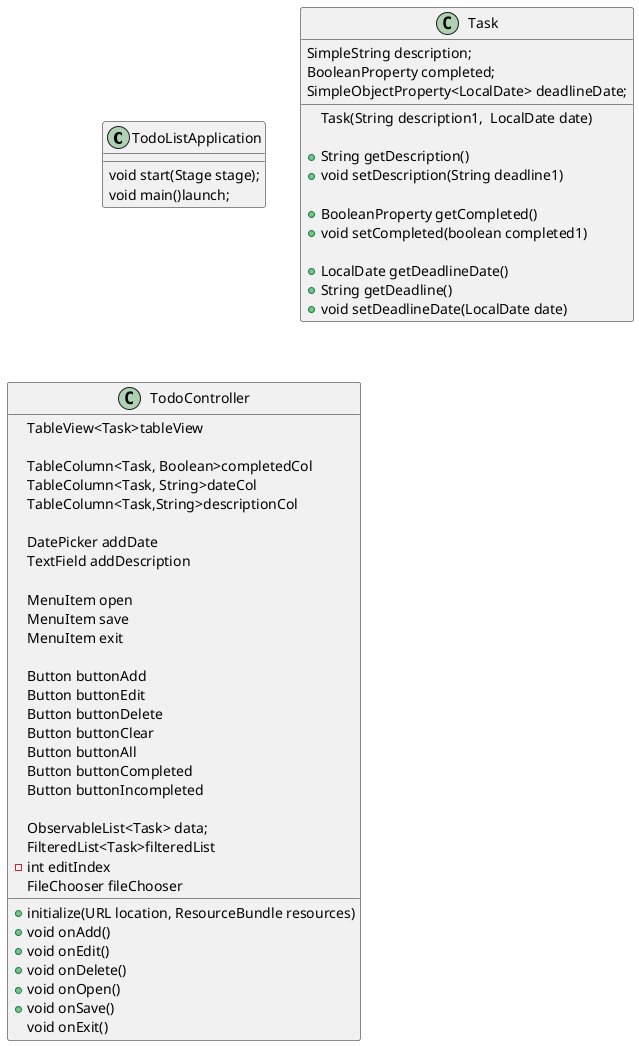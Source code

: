 @startuml
'https://plantuml.com/class-diagram
Class TodoListApplication{
void start(Stage stage);
void main()launch;
}
Class Task{
SimpleString description;
BooleanProperty completed;
SimpleObjectProperty<LocalDate> deadlineDate;

Task(String description1,  LocalDate date)

+ String getDescription()
+ void setDescription(String deadline1)

+ BooleanProperty getCompleted()
+ void setCompleted(boolean completed1)

+ LocalDate getDeadlineDate()
+ String getDeadline()
+ void setDeadlineDate(LocalDate date)
}

Class TodoController{
TableView<Task>tableView

TableColumn<Task, Boolean>completedCol
TableColumn<Task, String>dateCol
TableColumn<Task,String>descriptionCol

DatePicker addDate
TextField addDescription

MenuItem open
MenuItem save
MenuItem exit

Button buttonAdd
Button buttonEdit
Button buttonDelete
Button buttonClear
Button buttonAll
Button buttonCompleted
Button buttonIncompleted

ObservableList<Task> data;
FilteredList<Task>filteredList
- int editIndex
FileChooser fileChooser

+ initialize(URL location, ResourceBundle resources)
+ void onAdd()
+ void onEdit()
+ void onDelete()
+ void onOpen()
+ void onSave()
void onExit()
}
@enduml